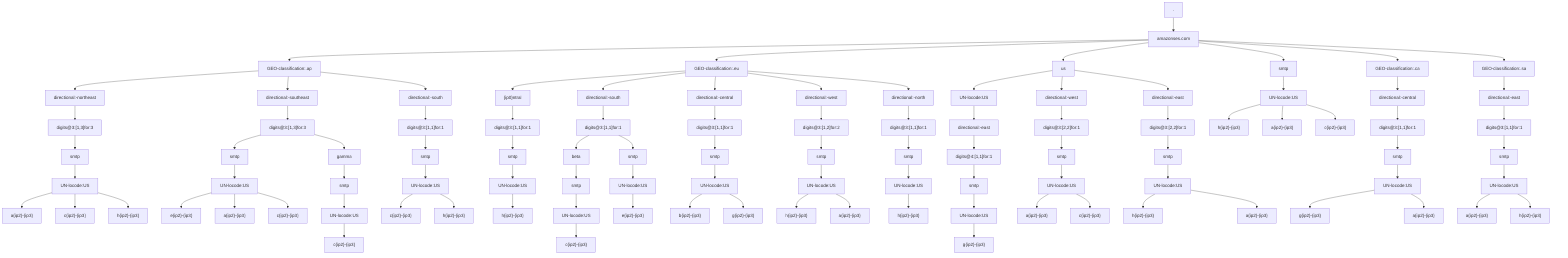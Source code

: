 flowchart TD
n0["."]
n1["amazonses.com"]
n0 --> n1
n2["GEO-classification:.ap"]
n1 --> n2
n3["directional:-northeast"]
n2 --> n3
n4["digits@3:[1,3]for:3"]
n3 --> n4
n5["smtp"]
n4 --> n5
n6["UN-locode:US"]
n5 --> n6
n7["a{ip2}-{ip3}"]
n6 --> n7
n8["c{ip2}-{ip3}"]
n6 --> n8
n9["h{ip2}-{ip3}"]
n6 --> n9
n10["directional:-southeast"]
n2 --> n10
n11["digits@3:[1,3]for:3"]
n10 --> n11
n12["smtp"]
n11 --> n12
n13["UN-locode:US"]
n12 --> n13
n14["e{ip2}-{ip3}"]
n13 --> n14
n15["a{ip2}-{ip3}"]
n13 --> n15
n16["c{ip2}-{ip3}"]
n13 --> n16
n17["gamma"]
n11 --> n17
n18["smtp"]
n17 --> n18
n19["UN-locode:US"]
n18 --> n19
n20["c{ip2}-{ip3}"]
n19 --> n20
n21["directional:-south"]
n2 --> n21
n22["digits@3:[1,1]for:1"]
n21 --> n22
n23["smtp"]
n22 --> n23
n24["UN-locode:US"]
n23 --> n24
n25["c{ip2}-{ip3}"]
n24 --> n25
n26["h{ip2}-{ip3}"]
n24 --> n26
n27["GEO-classification:.eu"]
n1 --> n27
n28["{ip0}ntral"]
n27 --> n28
n29["digits@3:[1,1]for:1"]
n28 --> n29
n30["smtp"]
n29 --> n30
n31["UN-locode:US"]
n30 --> n31
n32["h{ip2}-{ip3}"]
n31 --> n32
n33["directional:-south"]
n27 --> n33
n34["digits@3:[1,1]for:1"]
n33 --> n34
n35["beta"]
n34 --> n35
n36["smtp"]
n35 --> n36
n37["UN-locode:US"]
n36 --> n37
n38["c{ip2}-{ip3}"]
n37 --> n38
n39["smtp"]
n34 --> n39
n40["UN-locode:US"]
n39 --> n40
n41["e{ip2}-{ip3}"]
n40 --> n41
n42["directional:-central"]
n27 --> n42
n43["digits@3:[1,1]for:1"]
n42 --> n43
n44["smtp"]
n43 --> n44
n45["UN-locode:US"]
n44 --> n45
n46["b{ip2}-{ip3}"]
n45 --> n46
n47["g{ip2}-{ip3}"]
n45 --> n47
n48["directional:-west"]
n27 --> n48
n49["digits@3:[1,2]for:2"]
n48 --> n49
n50["smtp"]
n49 --> n50
n51["UN-locode:US"]
n50 --> n51
n52["h{ip2}-{ip3}"]
n51 --> n52
n53["a{ip2}-{ip3}"]
n51 --> n53
n54["directional:-north"]
n27 --> n54
n55["digits@3:[1,1]for:1"]
n54 --> n55
n56["smtp"]
n55 --> n56
n57["UN-locode:US"]
n56 --> n57
n58["h{ip2}-{ip3}"]
n57 --> n58
n59["us"]
n1 --> n59
n60["UN-locode:US"]
n59 --> n60
n61["directional:-east"]
n60 --> n61
n62["digits@4:[1,1]for:1"]
n61 --> n62
n63["smtp"]
n62 --> n63
n64["UN-locode:US"]
n63 --> n64
n65["g{ip2}-{ip3}"]
n64 --> n65
n66["directional:-west"]
n59 --> n66
n67["digits@3:[2,2]for:1"]
n66 --> n67
n68["smtp"]
n67 --> n68
n69["UN-locode:US"]
n68 --> n69
n70["a{ip2}-{ip3}"]
n69 --> n70
n71["c{ip2}-{ip3}"]
n69 --> n71
n72["directional:-east"]
n59 --> n72
n73["digits@3:[2,2]for:1"]
n72 --> n73
n74["smtp"]
n73 --> n74
n75["UN-locode:US"]
n74 --> n75
n76["h{ip2}-{ip3}"]
n75 --> n76
n77["a{ip2}-{ip3}"]
n75 --> n77
n78["smtp"]
n1 --> n78
n79["UN-locode:US"]
n78 --> n79
n80["h{ip2}-{ip3}"]
n79 --> n80
n81["a{ip2}-{ip3}"]
n79 --> n81
n82["c{ip2}-{ip3}"]
n79 --> n82
n83["GEO-classification:.ca"]
n1 --> n83
n84["directional:-central"]
n83 --> n84
n85["digits@3:[1,1]for:1"]
n84 --> n85
n86["smtp"]
n85 --> n86
n87["UN-locode:US"]
n86 --> n87
n88["g{ip2}-{ip3}"]
n87 --> n88
n89["a{ip2}-{ip3}"]
n87 --> n89
n90["GEO-classification:.sa"]
n1 --> n90
n91["directional:-east"]
n90 --> n91
n92["digits@3:[1,1]for:1"]
n91 --> n92
n93["smtp"]
n92 --> n93
n94["UN-locode:US"]
n93 --> n94
n95["a{ip2}-{ip3}"]
n94 --> n95
n96["h{ip2}-{ip3}"]
n94 --> n96
